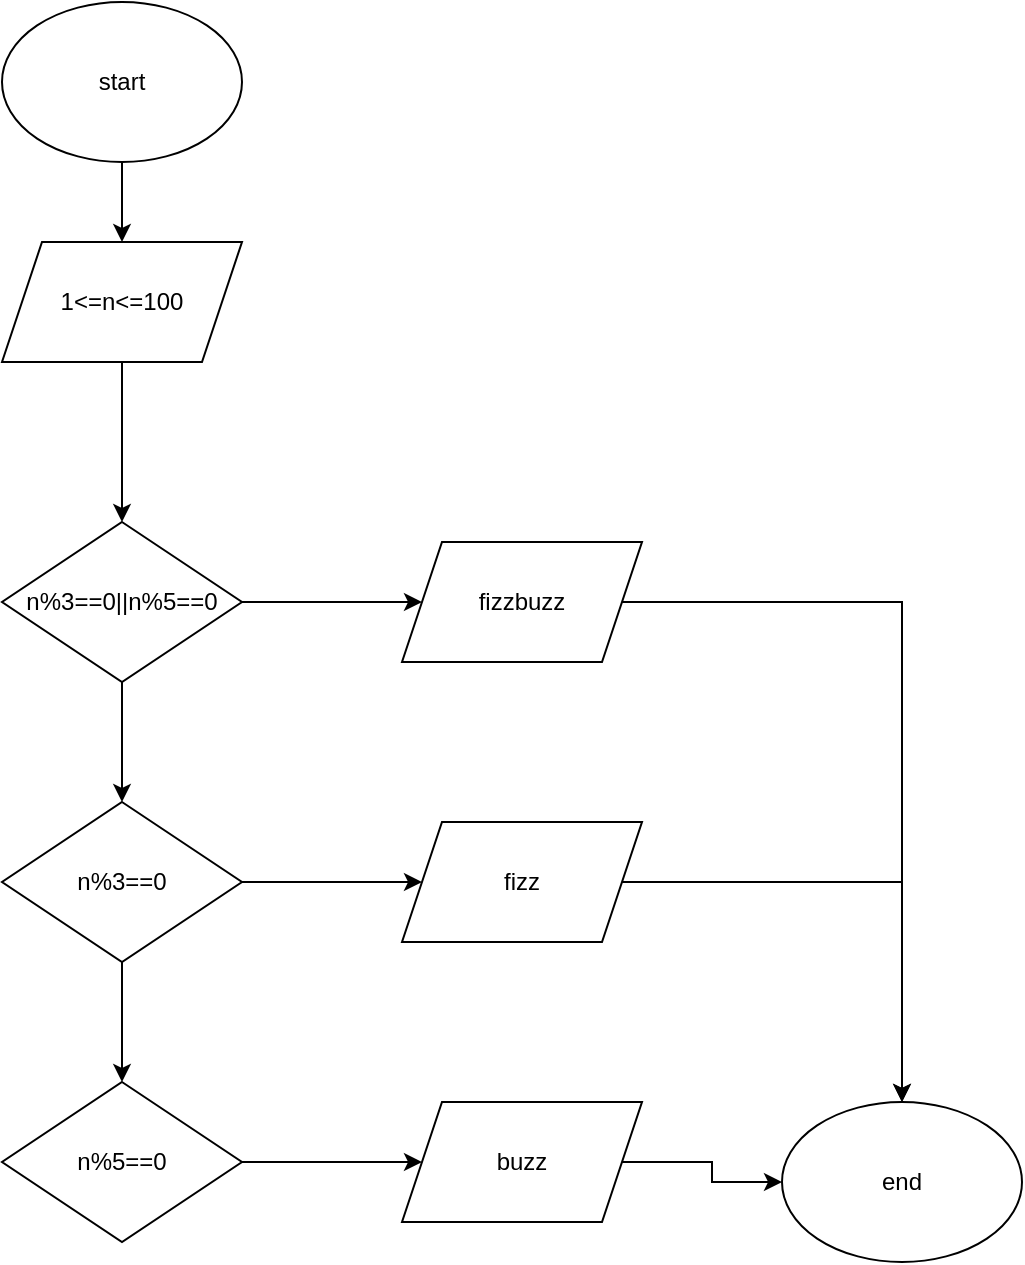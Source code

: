 <mxfile version="22.0.3" type="device">
  <diagram name="Trang-1" id="JnA7XQYDaZ3Rs_WNLzkh">
    <mxGraphModel dx="898" dy="543" grid="1" gridSize="10" guides="1" tooltips="1" connect="1" arrows="1" fold="1" page="1" pageScale="1" pageWidth="1654" pageHeight="2336" math="0" shadow="0">
      <root>
        <mxCell id="0" />
        <mxCell id="1" parent="0" />
        <mxCell id="ItEckKjZgBTq4rE92pjL-3" value="" style="edgeStyle=orthogonalEdgeStyle;rounded=0;orthogonalLoop=1;jettySize=auto;html=1;" edge="1" parent="1" source="ItEckKjZgBTq4rE92pjL-1" target="ItEckKjZgBTq4rE92pjL-2">
          <mxGeometry relative="1" as="geometry" />
        </mxCell>
        <mxCell id="ItEckKjZgBTq4rE92pjL-1" value="start" style="ellipse;whiteSpace=wrap;html=1;" vertex="1" parent="1">
          <mxGeometry x="330" y="110" width="120" height="80" as="geometry" />
        </mxCell>
        <mxCell id="ItEckKjZgBTq4rE92pjL-5" value="" style="edgeStyle=orthogonalEdgeStyle;rounded=0;orthogonalLoop=1;jettySize=auto;html=1;" edge="1" parent="1" source="ItEckKjZgBTq4rE92pjL-2">
          <mxGeometry relative="1" as="geometry">
            <mxPoint x="390" y="370" as="targetPoint" />
          </mxGeometry>
        </mxCell>
        <mxCell id="ItEckKjZgBTq4rE92pjL-2" value="1&amp;lt;=n&amp;lt;=100" style="shape=parallelogram;perimeter=parallelogramPerimeter;whiteSpace=wrap;html=1;fixedSize=1;" vertex="1" parent="1">
          <mxGeometry x="330" y="230" width="120" height="60" as="geometry" />
        </mxCell>
        <mxCell id="ItEckKjZgBTq4rE92pjL-8" value="" style="edgeStyle=orthogonalEdgeStyle;rounded=0;orthogonalLoop=1;jettySize=auto;html=1;" edge="1" parent="1" source="ItEckKjZgBTq4rE92pjL-6" target="ItEckKjZgBTq4rE92pjL-7">
          <mxGeometry relative="1" as="geometry" />
        </mxCell>
        <mxCell id="ItEckKjZgBTq4rE92pjL-14" value="" style="edgeStyle=orthogonalEdgeStyle;rounded=0;orthogonalLoop=1;jettySize=auto;html=1;" edge="1" parent="1" source="ItEckKjZgBTq4rE92pjL-6" target="ItEckKjZgBTq4rE92pjL-13">
          <mxGeometry relative="1" as="geometry" />
        </mxCell>
        <mxCell id="ItEckKjZgBTq4rE92pjL-6" value="n%3==0" style="rhombus;whiteSpace=wrap;html=1;" vertex="1" parent="1">
          <mxGeometry x="330" y="510" width="120" height="80" as="geometry" />
        </mxCell>
        <mxCell id="ItEckKjZgBTq4rE92pjL-16" value="" style="edgeStyle=orthogonalEdgeStyle;rounded=0;orthogonalLoop=1;jettySize=auto;html=1;" edge="1" parent="1" source="ItEckKjZgBTq4rE92pjL-7" target="ItEckKjZgBTq4rE92pjL-15">
          <mxGeometry relative="1" as="geometry" />
        </mxCell>
        <mxCell id="ItEckKjZgBTq4rE92pjL-7" value="n%5==0" style="rhombus;whiteSpace=wrap;html=1;" vertex="1" parent="1">
          <mxGeometry x="330" y="650" width="120" height="80" as="geometry" />
        </mxCell>
        <mxCell id="ItEckKjZgBTq4rE92pjL-10" value="" style="edgeStyle=orthogonalEdgeStyle;rounded=0;orthogonalLoop=1;jettySize=auto;html=1;" edge="1" parent="1" source="ItEckKjZgBTq4rE92pjL-9" target="ItEckKjZgBTq4rE92pjL-6">
          <mxGeometry relative="1" as="geometry" />
        </mxCell>
        <mxCell id="ItEckKjZgBTq4rE92pjL-12" value="" style="edgeStyle=orthogonalEdgeStyle;rounded=0;orthogonalLoop=1;jettySize=auto;html=1;" edge="1" parent="1" source="ItEckKjZgBTq4rE92pjL-9" target="ItEckKjZgBTq4rE92pjL-11">
          <mxGeometry relative="1" as="geometry" />
        </mxCell>
        <mxCell id="ItEckKjZgBTq4rE92pjL-9" value="n%3==0||n%5==0" style="rhombus;whiteSpace=wrap;html=1;" vertex="1" parent="1">
          <mxGeometry x="330" y="370" width="120" height="80" as="geometry" />
        </mxCell>
        <mxCell id="ItEckKjZgBTq4rE92pjL-11" value="fizzbuzz" style="shape=parallelogram;perimeter=parallelogramPerimeter;whiteSpace=wrap;html=1;fixedSize=1;" vertex="1" parent="1">
          <mxGeometry x="530" y="380" width="120" height="60" as="geometry" />
        </mxCell>
        <mxCell id="ItEckKjZgBTq4rE92pjL-20" style="edgeStyle=orthogonalEdgeStyle;rounded=0;orthogonalLoop=1;jettySize=auto;html=1;" edge="1" parent="1" source="ItEckKjZgBTq4rE92pjL-13" target="ItEckKjZgBTq4rE92pjL-17">
          <mxGeometry relative="1" as="geometry">
            <mxPoint x="800" y="650" as="targetPoint" />
          </mxGeometry>
        </mxCell>
        <mxCell id="ItEckKjZgBTq4rE92pjL-13" value="fizz" style="shape=parallelogram;perimeter=parallelogramPerimeter;whiteSpace=wrap;html=1;fixedSize=1;" vertex="1" parent="1">
          <mxGeometry x="530" y="520" width="120" height="60" as="geometry" />
        </mxCell>
        <mxCell id="ItEckKjZgBTq4rE92pjL-18" value="" style="edgeStyle=orthogonalEdgeStyle;rounded=0;orthogonalLoop=1;jettySize=auto;html=1;" edge="1" parent="1" source="ItEckKjZgBTq4rE92pjL-15" target="ItEckKjZgBTq4rE92pjL-17">
          <mxGeometry relative="1" as="geometry" />
        </mxCell>
        <mxCell id="ItEckKjZgBTq4rE92pjL-15" value="buzz" style="shape=parallelogram;perimeter=parallelogramPerimeter;whiteSpace=wrap;html=1;fixedSize=1;" vertex="1" parent="1">
          <mxGeometry x="530" y="660" width="120" height="60" as="geometry" />
        </mxCell>
        <mxCell id="ItEckKjZgBTq4rE92pjL-17" value="end" style="ellipse;whiteSpace=wrap;html=1;" vertex="1" parent="1">
          <mxGeometry x="720" y="660" width="120" height="80" as="geometry" />
        </mxCell>
        <mxCell id="ItEckKjZgBTq4rE92pjL-19" style="edgeStyle=orthogonalEdgeStyle;rounded=0;orthogonalLoop=1;jettySize=auto;html=1;entryX=0.5;entryY=0;entryDx=0;entryDy=0;" edge="1" parent="1" source="ItEckKjZgBTq4rE92pjL-11" target="ItEckKjZgBTq4rE92pjL-17">
          <mxGeometry relative="1" as="geometry" />
        </mxCell>
      </root>
    </mxGraphModel>
  </diagram>
</mxfile>
